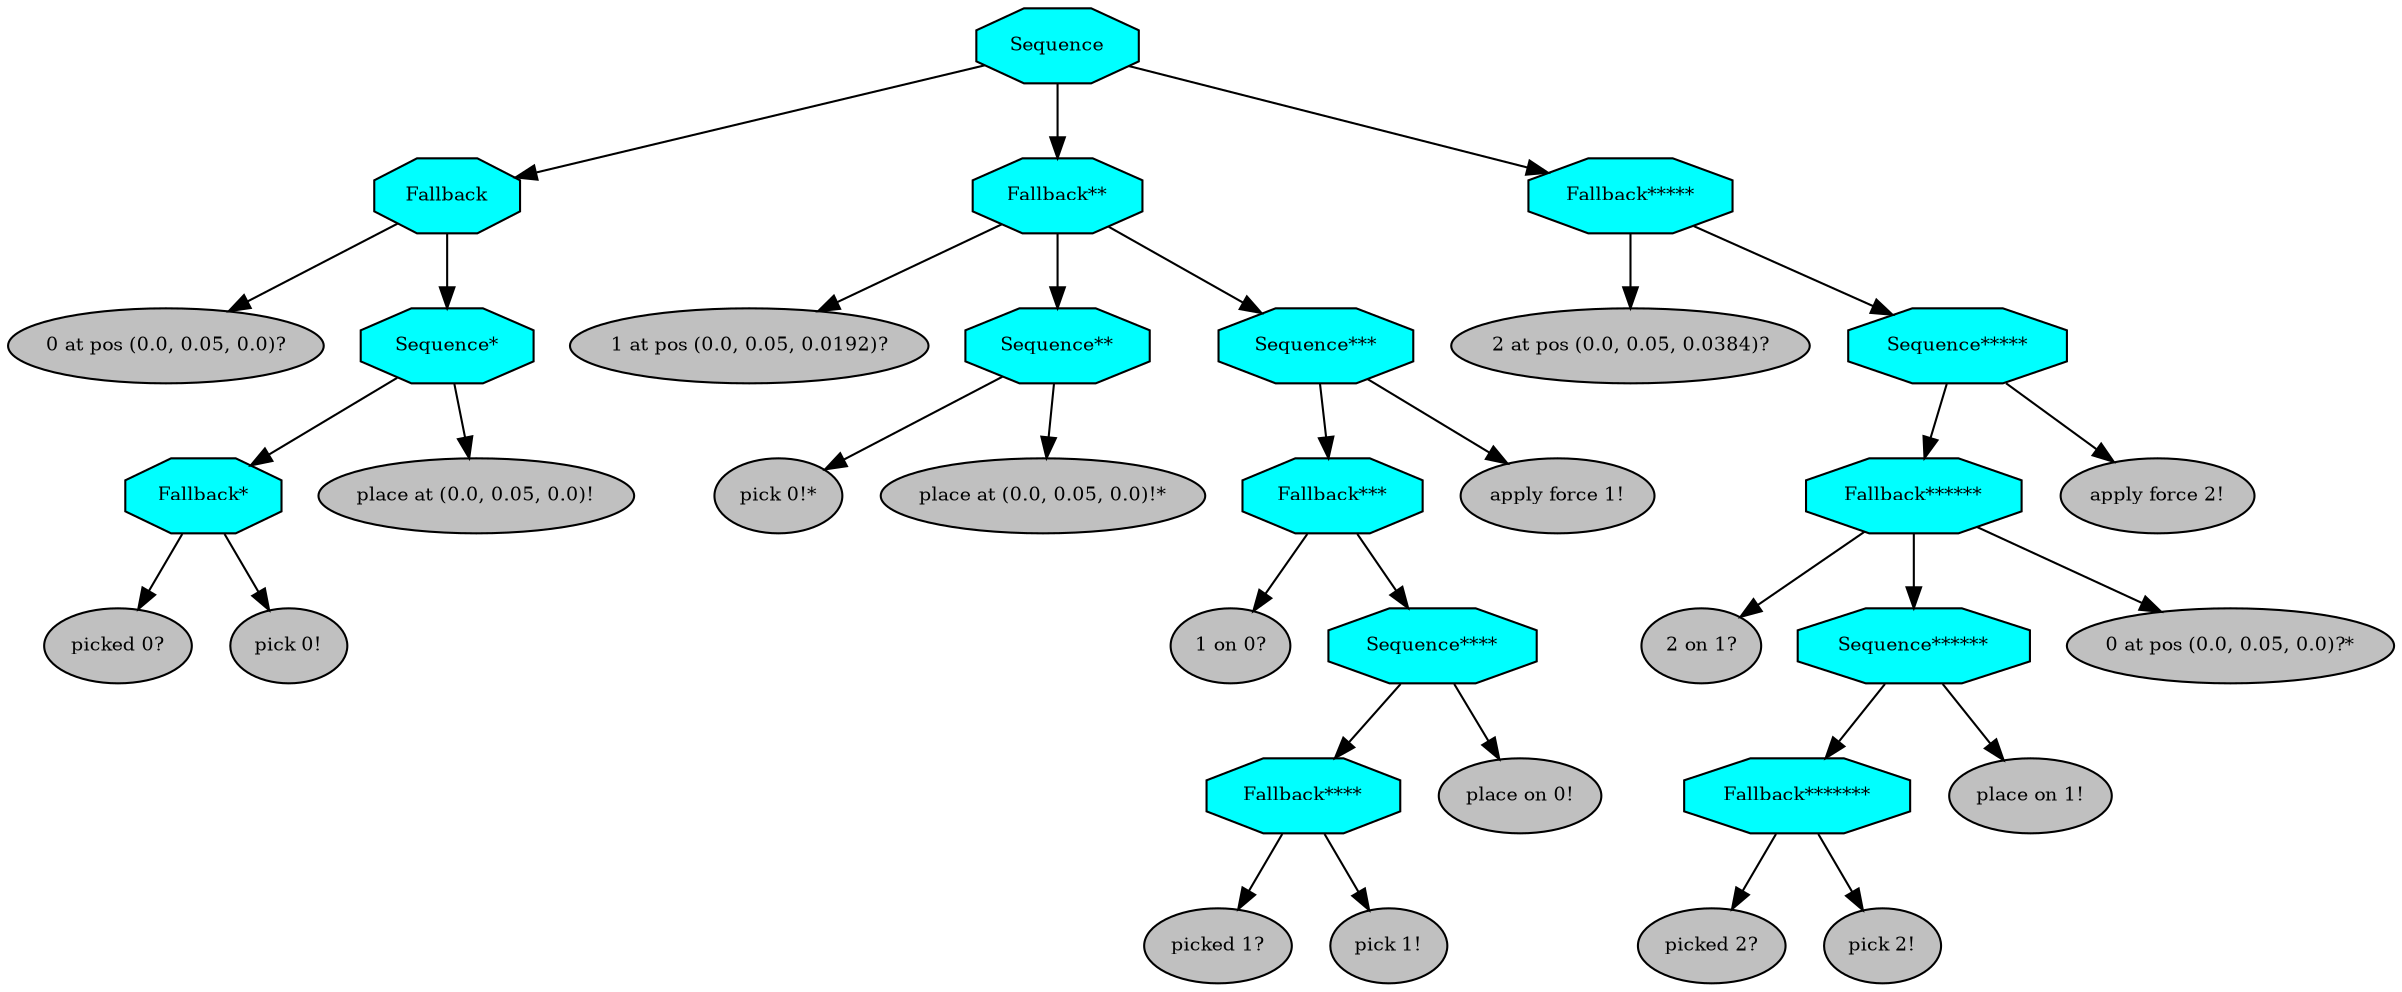 digraph pastafarianism {
ordering=out;
graph [fontname="times-roman"];
node [fontname="times-roman"];
edge [fontname="times-roman"];
Sequence [fillcolor=cyan, fontcolor=black, fontsize=9, label=Sequence, shape=octagon, style=filled];
Fallback [fillcolor=cyan, fontcolor=black, fontsize=9, label=Fallback, shape=octagon, style=filled];
Sequence -> Fallback;
"0 at pos (0.0, 0.05, 0.0)?" [fillcolor=gray, fontcolor=black, fontsize=9, label="0 at pos (0.0, 0.05, 0.0)?", shape=ellipse, style=filled];
Fallback -> "0 at pos (0.0, 0.05, 0.0)?";
"Sequence*" [fillcolor=cyan, fontcolor=black, fontsize=9, label="Sequence*", shape=octagon, style=filled];
Fallback -> "Sequence*";
"Fallback*" [fillcolor=cyan, fontcolor=black, fontsize=9, label="Fallback*", shape=octagon, style=filled];
"Sequence*" -> "Fallback*";
"picked 0?" [fillcolor=gray, fontcolor=black, fontsize=9, label="picked 0?", shape=ellipse, style=filled];
"Fallback*" -> "picked 0?";
"pick 0!" [fillcolor=gray, fontcolor=black, fontsize=9, label="pick 0!", shape=ellipse, style=filled];
"Fallback*" -> "pick 0!";
"place at (0.0, 0.05, 0.0)!" [fillcolor=gray, fontcolor=black, fontsize=9, label="place at (0.0, 0.05, 0.0)!", shape=ellipse, style=filled];
"Sequence*" -> "place at (0.0, 0.05, 0.0)!";
"Fallback**" [fillcolor=cyan, fontcolor=black, fontsize=9, label="Fallback**", shape=octagon, style=filled];
Sequence -> "Fallback**";
"1 at pos (0.0, 0.05, 0.0192)?" [fillcolor=gray, fontcolor=black, fontsize=9, label="1 at pos (0.0, 0.05, 0.0192)?", shape=ellipse, style=filled];
"Fallback**" -> "1 at pos (0.0, 0.05, 0.0192)?";
"Sequence**" [fillcolor=cyan, fontcolor=black, fontsize=9, label="Sequence**", shape=octagon, style=filled];
"Fallback**" -> "Sequence**";
"pick 0!*" [fillcolor=gray, fontcolor=black, fontsize=9, label="pick 0!*", shape=ellipse, style=filled];
"Sequence**" -> "pick 0!*";
"place at (0.0, 0.05, 0.0)!*" [fillcolor=gray, fontcolor=black, fontsize=9, label="place at (0.0, 0.05, 0.0)!*", shape=ellipse, style=filled];
"Sequence**" -> "place at (0.0, 0.05, 0.0)!*";
"Sequence***" [fillcolor=cyan, fontcolor=black, fontsize=9, label="Sequence***", shape=octagon, style=filled];
"Fallback**" -> "Sequence***";
"Fallback***" [fillcolor=cyan, fontcolor=black, fontsize=9, label="Fallback***", shape=octagon, style=filled];
"Sequence***" -> "Fallback***";
"1 on 0?" [fillcolor=gray, fontcolor=black, fontsize=9, label="1 on 0?", shape=ellipse, style=filled];
"Fallback***" -> "1 on 0?";
"Sequence****" [fillcolor=cyan, fontcolor=black, fontsize=9, label="Sequence****", shape=octagon, style=filled];
"Fallback***" -> "Sequence****";
"Fallback****" [fillcolor=cyan, fontcolor=black, fontsize=9, label="Fallback****", shape=octagon, style=filled];
"Sequence****" -> "Fallback****";
"picked 1?" [fillcolor=gray, fontcolor=black, fontsize=9, label="picked 1?", shape=ellipse, style=filled];
"Fallback****" -> "picked 1?";
"pick 1!" [fillcolor=gray, fontcolor=black, fontsize=9, label="pick 1!", shape=ellipse, style=filled];
"Fallback****" -> "pick 1!";
"place on 0!" [fillcolor=gray, fontcolor=black, fontsize=9, label="place on 0!", shape=ellipse, style=filled];
"Sequence****" -> "place on 0!";
"apply force 1!" [fillcolor=gray, fontcolor=black, fontsize=9, label="apply force 1!", shape=ellipse, style=filled];
"Sequence***" -> "apply force 1!";
"Fallback*****" [fillcolor=cyan, fontcolor=black, fontsize=9, label="Fallback*****", shape=octagon, style=filled];
Sequence -> "Fallback*****";
"2 at pos (0.0, 0.05, 0.0384)?" [fillcolor=gray, fontcolor=black, fontsize=9, label="2 at pos (0.0, 0.05, 0.0384)?", shape=ellipse, style=filled];
"Fallback*****" -> "2 at pos (0.0, 0.05, 0.0384)?";
"Sequence*****" [fillcolor=cyan, fontcolor=black, fontsize=9, label="Sequence*****", shape=octagon, style=filled];
"Fallback*****" -> "Sequence*****";
"Fallback******" [fillcolor=cyan, fontcolor=black, fontsize=9, label="Fallback******", shape=octagon, style=filled];
"Sequence*****" -> "Fallback******";
"2 on 1?" [fillcolor=gray, fontcolor=black, fontsize=9, label="2 on 1?", shape=ellipse, style=filled];
"Fallback******" -> "2 on 1?";
"Sequence******" [fillcolor=cyan, fontcolor=black, fontsize=9, label="Sequence******", shape=octagon, style=filled];
"Fallback******" -> "Sequence******";
"Fallback*******" [fillcolor=cyan, fontcolor=black, fontsize=9, label="Fallback*******", shape=octagon, style=filled];
"Sequence******" -> "Fallback*******";
"picked 2?" [fillcolor=gray, fontcolor=black, fontsize=9, label="picked 2?", shape=ellipse, style=filled];
"Fallback*******" -> "picked 2?";
"pick 2!" [fillcolor=gray, fontcolor=black, fontsize=9, label="pick 2!", shape=ellipse, style=filled];
"Fallback*******" -> "pick 2!";
"place on 1!" [fillcolor=gray, fontcolor=black, fontsize=9, label="place on 1!", shape=ellipse, style=filled];
"Sequence******" -> "place on 1!";
"0 at pos (0.0, 0.05, 0.0)?*" [fillcolor=gray, fontcolor=black, fontsize=9, label="0 at pos (0.0, 0.05, 0.0)?*", shape=ellipse, style=filled];
"Fallback******" -> "0 at pos (0.0, 0.05, 0.0)?*";
"apply force 2!" [fillcolor=gray, fontcolor=black, fontsize=9, label="apply force 2!", shape=ellipse, style=filled];
"Sequence*****" -> "apply force 2!";
}
